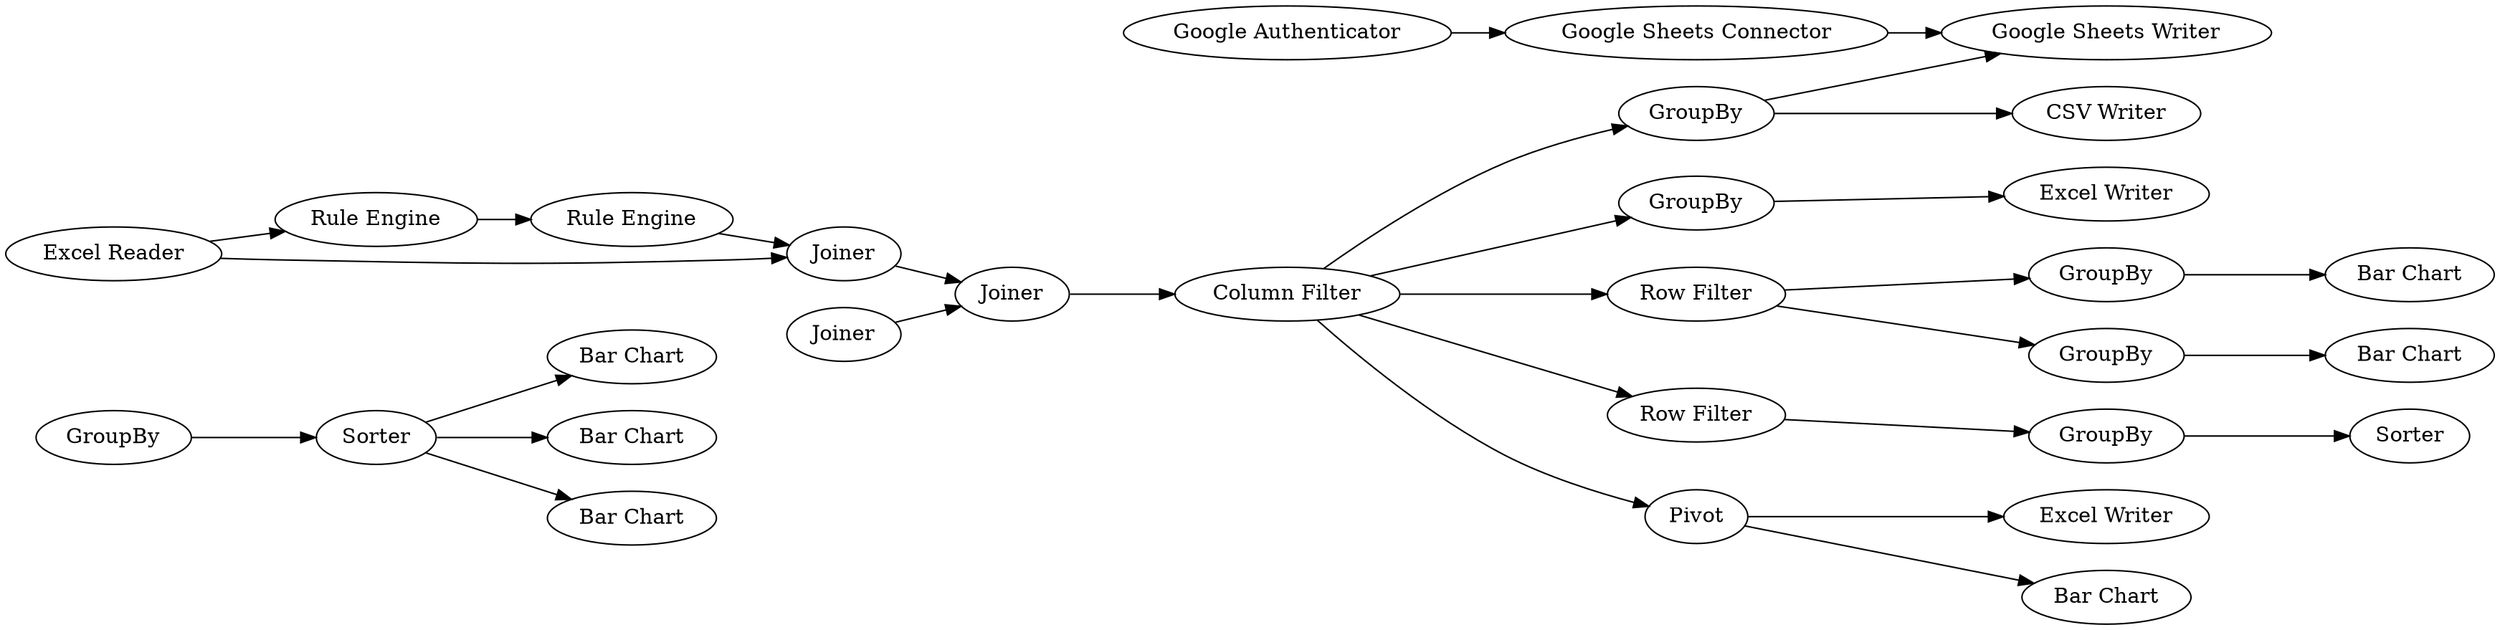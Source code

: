 digraph {
	66 -> 68
	13 -> 15
	24 -> 26
	6 -> 3
	46 -> 16
	54 -> 56
	18 -> 54
	26 -> 3
	46 -> 62
	18 -> 19
	46 -> 10
	6 -> 24
	10 -> 11
	68 -> 74
	10 -> 12
	68 -> 69
	48 -> 49
	46 -> 18
	63 -> 65
	68 -> 64
	46 -> 13
	19 -> 76
	45 -> 46
	16 -> 33
	49 -> 50
	3 -> 45
	13 -> 50
	62 -> 63
	25 -> 45
	26 [label="Rule Engine"]
	18 [label="Row Filter"]
	74 [label="Bar Chart"]
	3 [label=Joiner]
	19 [label=GroupBy]
	24 [label="Rule Engine"]
	64 [label="Bar Chart"]
	49 [label="Google Sheets Connector"]
	56 [label="Bar Chart"]
	6 [label="Excel Reader"]
	15 [label="CSV Writer"]
	25 [label=Joiner]
	54 [label=GroupBy]
	10 [label=Pivot]
	12 [label="Bar Chart"]
	16 [label=GroupBy]
	48 [label="Google Authenticator"]
	50 [label="Google Sheets Writer"]
	68 [label=Sorter]
	11 [label="Excel Writer"]
	63 [label=GroupBy]
	76 [label="Bar Chart"]
	13 [label=GroupBy]
	66 [label=GroupBy]
	62 [label="Row Filter"]
	65 [label=Sorter]
	69 [label="Bar Chart"]
	46 [label="Column Filter"]
	33 [label="Excel Writer"]
	45 [label=Joiner]
	rankdir=LR
}
